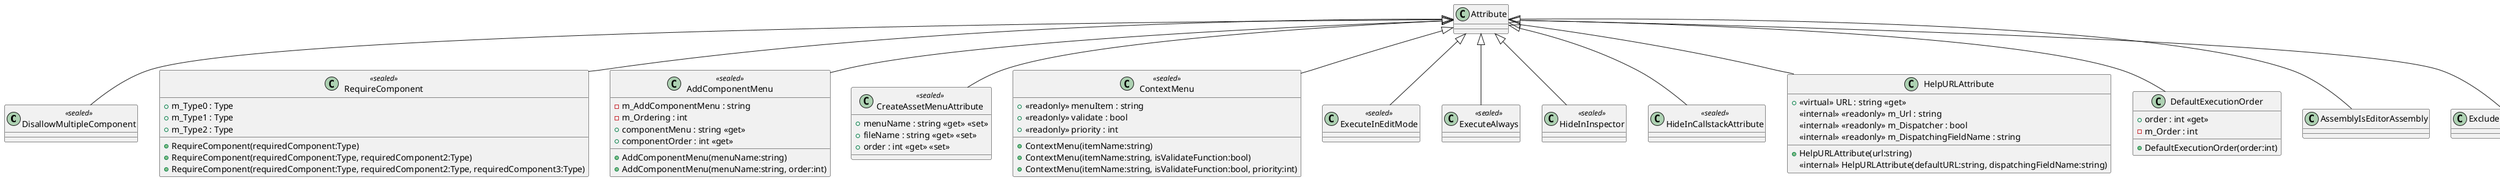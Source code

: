 @startuml
class DisallowMultipleComponent <<sealed>> {
}
class RequireComponent <<sealed>> {
    + m_Type0 : Type
    + m_Type1 : Type
    + m_Type2 : Type
    + RequireComponent(requiredComponent:Type)
    + RequireComponent(requiredComponent:Type, requiredComponent2:Type)
    + RequireComponent(requiredComponent:Type, requiredComponent2:Type, requiredComponent3:Type)
}
class AddComponentMenu <<sealed>> {
    - m_AddComponentMenu : string
    - m_Ordering : int
    + AddComponentMenu(menuName:string)
    + AddComponentMenu(menuName:string, order:int)
    + componentMenu : string <<get>>
    + componentOrder : int <<get>>
}
class CreateAssetMenuAttribute <<sealed>> {
    + menuName : string <<get>> <<set>>
    + fileName : string <<get>> <<set>>
    + order : int <<get>> <<set>>
}
class ContextMenu <<sealed>> {
    + ContextMenu(itemName:string)
    + ContextMenu(itemName:string, isValidateFunction:bool)
    + ContextMenu(itemName:string, isValidateFunction:bool, priority:int)
    + <<readonly>> menuItem : string
    + <<readonly>> validate : bool
    + <<readonly>> priority : int
}
class ExecuteInEditMode <<sealed>> {
}
class ExecuteAlways <<sealed>> {
}
class HideInInspector <<sealed>> {
}
class HideInCallstackAttribute <<sealed>> {
}
class HelpURLAttribute {
    + HelpURLAttribute(url:string)
    <<internal>> HelpURLAttribute(defaultURL:string, dispatchingFieldName:string)
    + <<virtual>> URL : string <<get>>
    <<internal>> <<readonly>> m_Url : string
    <<internal>> <<readonly>> m_Dispatcher : bool
    <<internal>> <<readonly>> m_DispatchingFieldName : string
}
class DefaultExecutionOrder {
    + DefaultExecutionOrder(order:int)
    + order : int <<get>>
    - m_Order : int
}
class AssemblyIsEditorAssembly {
}
class ExcludeFromPresetAttribute {
}
Attribute <|-- DisallowMultipleComponent
Attribute <|-- RequireComponent
Attribute <|-- AddComponentMenu
Attribute <|-- CreateAssetMenuAttribute
Attribute <|-- ContextMenu
Attribute <|-- ExecuteInEditMode
Attribute <|-- ExecuteAlways
Attribute <|-- HideInInspector
Attribute <|-- HideInCallstackAttribute
Attribute <|-- HelpURLAttribute
Attribute <|-- DefaultExecutionOrder
Attribute <|-- AssemblyIsEditorAssembly
Attribute <|-- ExcludeFromPresetAttribute
@enduml
